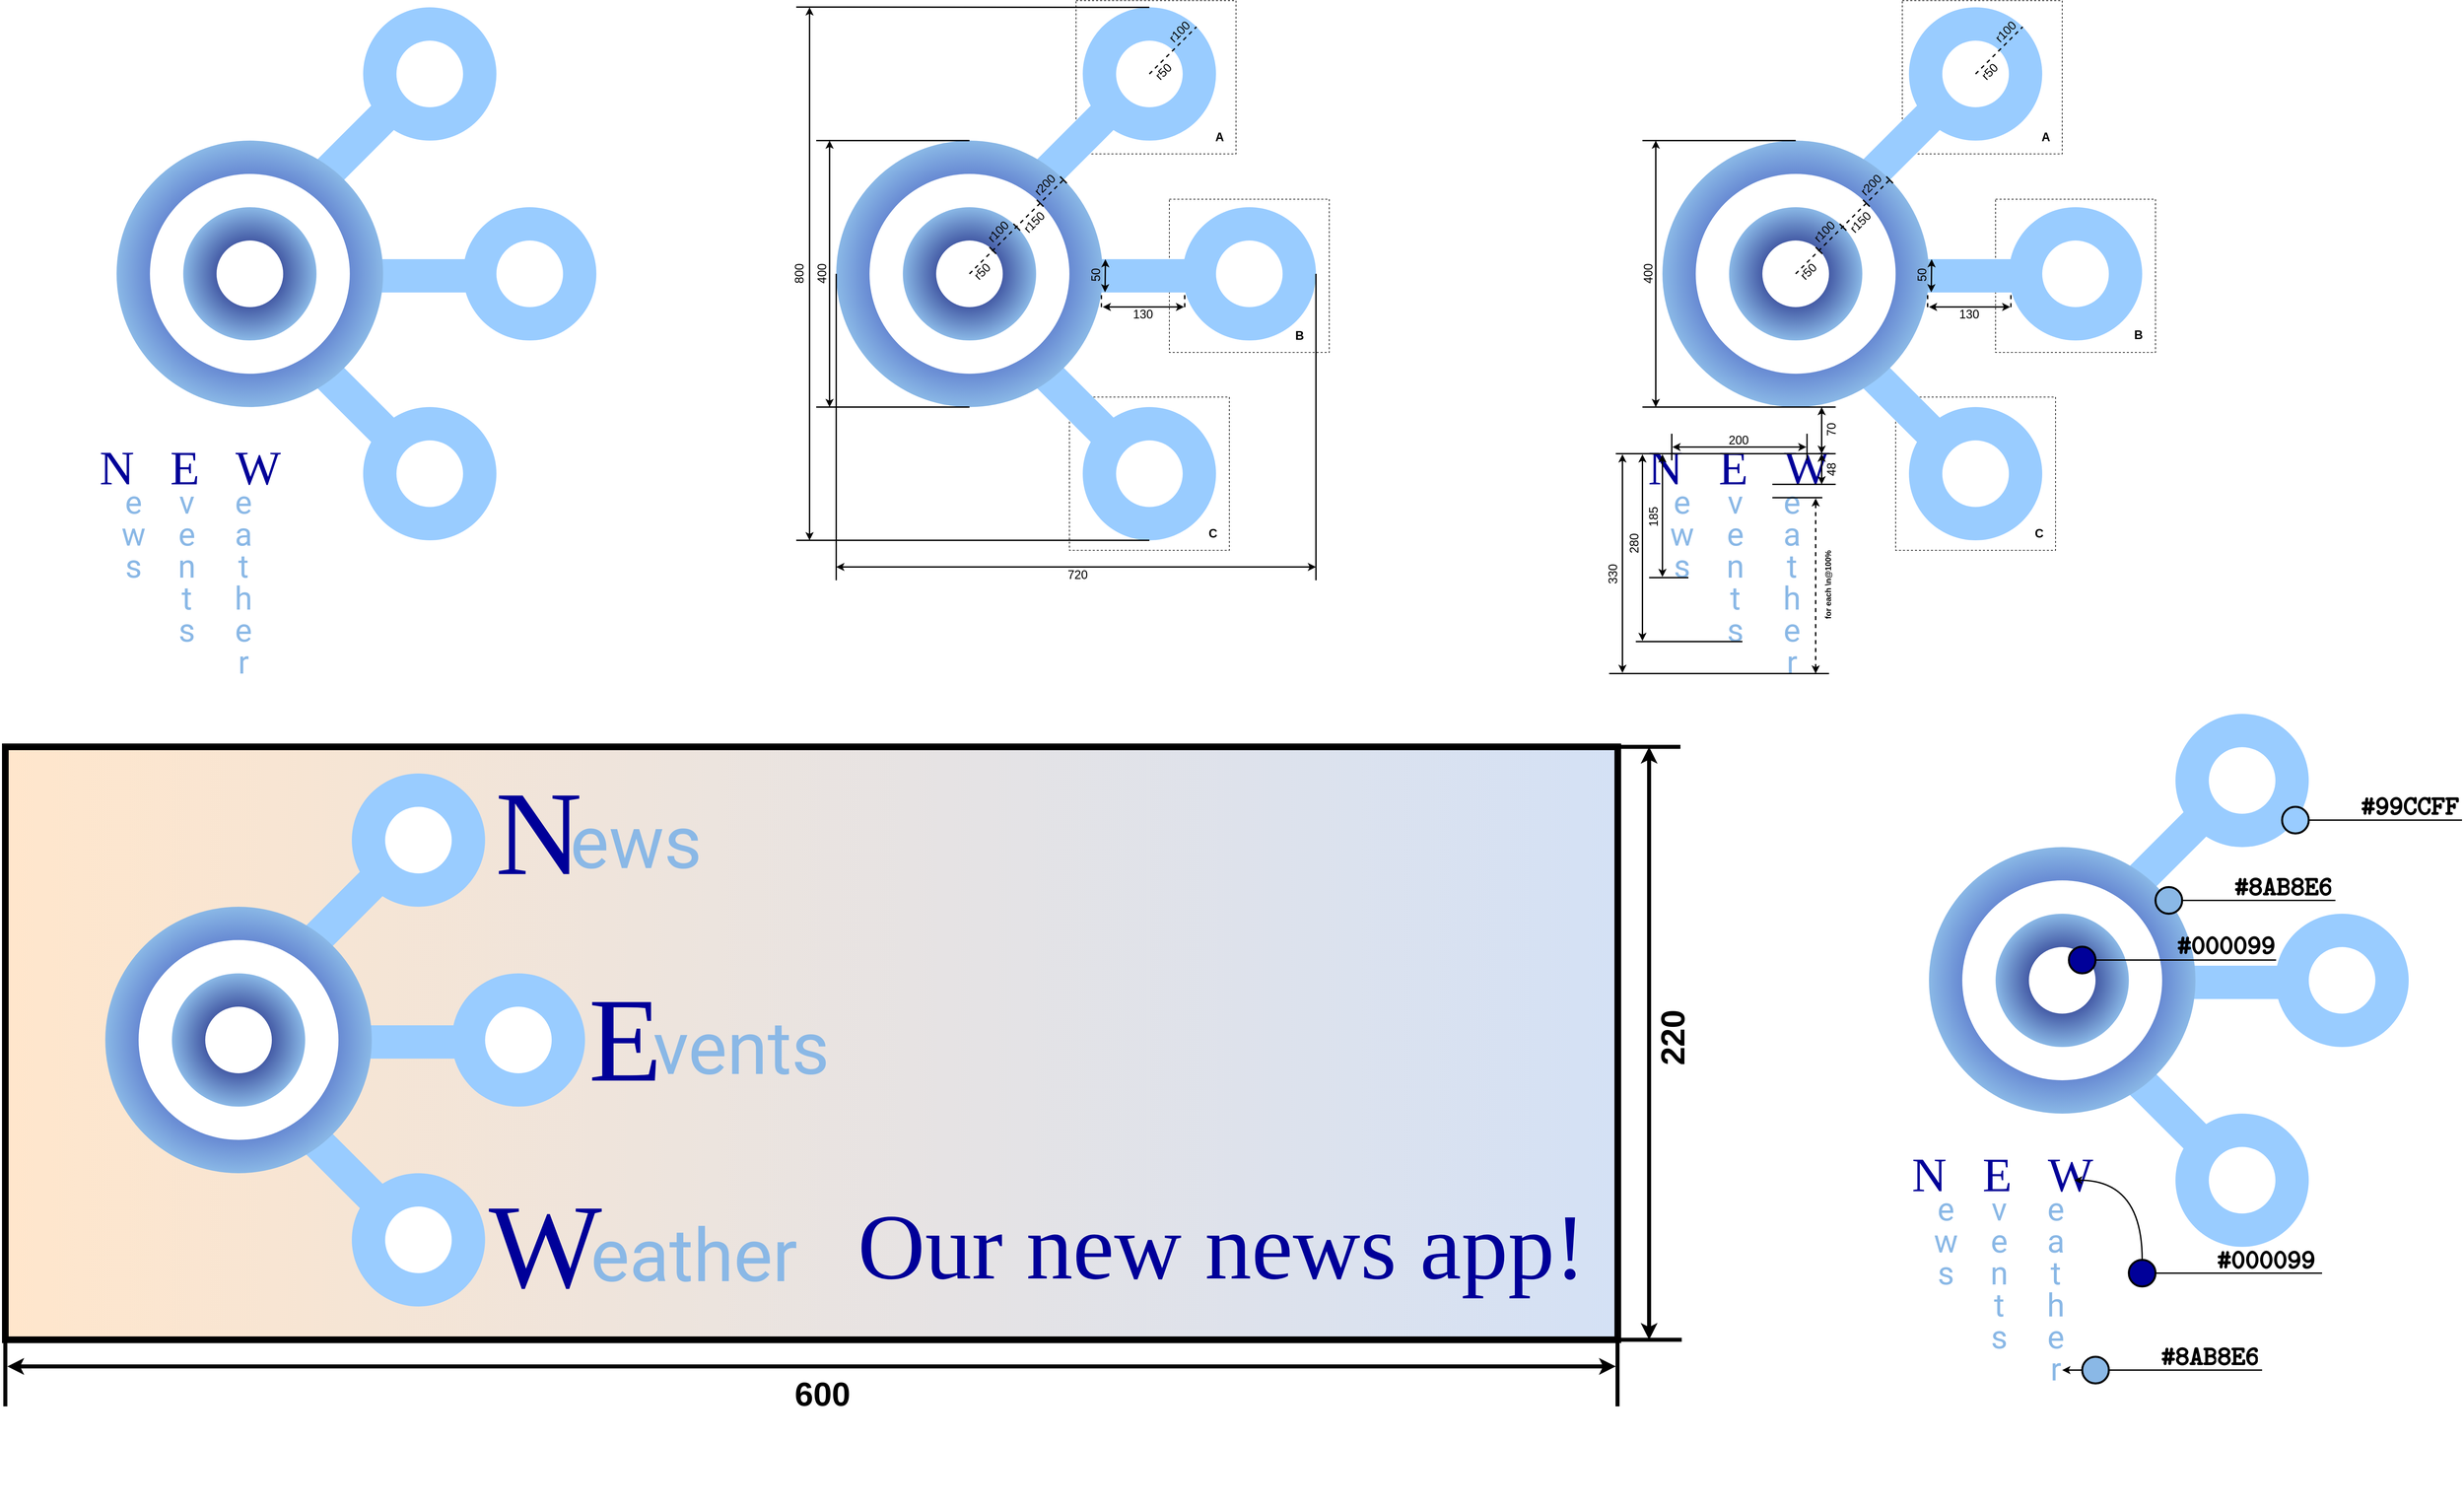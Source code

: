 <mxfile version="16.1.2" type="device"><diagram id="qw4hSG5ko-eLUxjpzs1d" name="Página-1"><mxGraphModel dx="2514" dy="1517" grid="1" gridSize="10" guides="1" tooltips="1" connect="1" arrows="1" fold="1" page="1" pageScale="1" pageWidth="827" pageHeight="1169" background="none" math="0" shadow="0"><root><mxCell id="0"/><mxCell id="1" parent="0"/><mxCell id="AzfFh0VnZ-cYUenHMogP-33" value="" style="rounded=0;whiteSpace=wrap;html=1;fontSize=18;dashed=1;" parent="1" vertex="1"><mxGeometry x="1670" y="745" width="240" height="230" as="geometry"/></mxCell><mxCell id="AzfFh0VnZ-cYUenHMogP-34" value="&lt;b&gt;C&lt;/b&gt;" style="text;html=1;align=center;verticalAlign=middle;resizable=0;points=[];autosize=1;strokeColor=none;fillColor=none;fontSize=18;" parent="1" vertex="1"><mxGeometry x="1870" y="935" width="30" height="30" as="geometry"/></mxCell><mxCell id="AzfFh0VnZ-cYUenHMogP-31" value="" style="rounded=0;whiteSpace=wrap;html=1;fontSize=18;dashed=1;" parent="1" vertex="1"><mxGeometry x="1820" y="448" width="240" height="230" as="geometry"/></mxCell><mxCell id="AzfFh0VnZ-cYUenHMogP-32" value="&lt;b&gt;B&lt;/b&gt;" style="text;html=1;align=center;verticalAlign=middle;resizable=0;points=[];autosize=1;strokeColor=none;fillColor=none;fontSize=18;" parent="1" vertex="1"><mxGeometry x="2000" y="638" width="30" height="30" as="geometry"/></mxCell><mxCell id="AzfFh0VnZ-cYUenHMogP-30" value="" style="rounded=0;whiteSpace=wrap;html=1;fontSize=18;dashed=1;" parent="1" vertex="1"><mxGeometry x="1680" y="150" width="240" height="230" as="geometry"/></mxCell><mxCell id="zTmOR3_ytj2uLWk97aEc-11" value="" style="rounded=0;whiteSpace=wrap;html=1;strokeColor=none;fillColor=#99CCFF;gradientDirection=radial;" parent="1" vertex="1"><mxGeometry x="630" y="538" width="140" height="50" as="geometry"/></mxCell><mxCell id="zTmOR3_ytj2uLWk97aEc-12" value="" style="rounded=0;whiteSpace=wrap;html=1;strokeColor=none;fillColor=#99CCFF;gradientDirection=radial;rotation=45;" parent="1" vertex="1"><mxGeometry x="530" y="730" width="140" height="50" as="geometry"/></mxCell><mxCell id="zTmOR3_ytj2uLWk97aEc-13" value="" style="rounded=0;whiteSpace=wrap;html=1;strokeColor=none;fillColor=#99CCFF;gradientDirection=radial;rotation=315;" parent="1" vertex="1"><mxGeometry x="530" y="340" width="140" height="50" as="geometry"/></mxCell><mxCell id="zTmOR3_ytj2uLWk97aEc-1" value="" style="ellipse;whiteSpace=wrap;html=1;aspect=fixed;gradientDirection=radial;fillColor=#000099;strokeColor=none;gradientColor=#8AB8E6;" parent="1" vertex="1"><mxGeometry x="240" y="360" width="400" height="400" as="geometry"/></mxCell><mxCell id="zTmOR3_ytj2uLWk97aEc-2" value="" style="ellipse;whiteSpace=wrap;html=1;aspect=fixed;strokeColor=none;" parent="1" vertex="1"><mxGeometry x="290" y="410" width="300" height="300" as="geometry"/></mxCell><mxCell id="zTmOR3_ytj2uLWk97aEc-3" value="" style="ellipse;whiteSpace=wrap;html=1;aspect=fixed;fillColor=#000066;strokeColor=none;gradientDirection=radial;gradientColor=#8AB8E6;" parent="1" vertex="1"><mxGeometry x="340" y="460" width="200" height="200" as="geometry"/></mxCell><mxCell id="zTmOR3_ytj2uLWk97aEc-4" value="" style="ellipse;whiteSpace=wrap;html=1;aspect=fixed;strokeColor=none;" parent="1" vertex="1"><mxGeometry x="390" y="510" width="100" height="100" as="geometry"/></mxCell><mxCell id="zTmOR3_ytj2uLWk97aEc-5" value="" style="ellipse;whiteSpace=wrap;html=1;aspect=fixed;fillColor=#99CCFF;strokeColor=none;" parent="1" vertex="1"><mxGeometry x="610" y="160" width="200" height="200" as="geometry"/></mxCell><mxCell id="zTmOR3_ytj2uLWk97aEc-6" value="" style="ellipse;whiteSpace=wrap;html=1;aspect=fixed;strokeColor=none;" parent="1" vertex="1"><mxGeometry x="660" y="210" width="100" height="100" as="geometry"/></mxCell><mxCell id="zTmOR3_ytj2uLWk97aEc-7" value="" style="ellipse;whiteSpace=wrap;html=1;aspect=fixed;fillColor=#99CCFF;strokeColor=none;" parent="1" vertex="1"><mxGeometry x="760" y="460" width="200" height="200" as="geometry"/></mxCell><mxCell id="zTmOR3_ytj2uLWk97aEc-8" value="" style="ellipse;whiteSpace=wrap;html=1;aspect=fixed;strokeColor=none;" parent="1" vertex="1"><mxGeometry x="810" y="510" width="100" height="100" as="geometry"/></mxCell><mxCell id="zTmOR3_ytj2uLWk97aEc-9" value="" style="ellipse;whiteSpace=wrap;html=1;aspect=fixed;fillColor=#99CCFF;strokeColor=none;" parent="1" vertex="1"><mxGeometry x="610" y="760" width="200" height="200" as="geometry"/></mxCell><mxCell id="zTmOR3_ytj2uLWk97aEc-10" value="" style="ellipse;whiteSpace=wrap;html=1;aspect=fixed;strokeColor=none;" parent="1" vertex="1"><mxGeometry x="660" y="810" width="100" height="100" as="geometry"/></mxCell><mxCell id="zTmOR3_ytj2uLWk97aEc-15" value="&lt;font style=&quot;font-size: 72px;&quot; face=&quot;Passion One&quot; data-font-src=&quot;https://fonts.googleapis.com/css?family=Passion+One&quot;&gt;N&amp;nbsp; &amp;nbsp;E&amp;nbsp; &amp;nbsp;W&lt;/font&gt;" style="text;html=1;align=center;verticalAlign=middle;resizable=0;points=[];autosize=1;strokeColor=none;fillColor=none;fontFamily=Lato;fontSource=https%3A%2F%2Ffonts.googleapis.com%2Fcss%3Ffamily%3DLato;fontSize=72;fontColor=#000099;" parent="1" vertex="1"><mxGeometry x="240" y="800" width="220" height="100" as="geometry"/></mxCell><mxCell id="zTmOR3_ytj2uLWk97aEc-16" value="&lt;p style=&quot;line-height: 1&quot;&gt;e&lt;br style=&quot;font-size: 48px&quot;&gt;w&lt;br style=&quot;font-size: 48px&quot;&gt;s&lt;/p&gt;" style="text;html=1;align=center;verticalAlign=top;resizable=0;points=[];autosize=1;strokeColor=none;fillColor=none;fontSize=48;fontFamily=Roboto;fontColor=#8AB8E6;" parent="1" vertex="1"><mxGeometry x="240" y="825" width="50" height="250" as="geometry"/></mxCell><mxCell id="zTmOR3_ytj2uLWk97aEc-17" value="&lt;p style=&quot;line-height: 1&quot;&gt;v&lt;br style=&quot;font-size: 48px&quot;&gt;e&lt;br style=&quot;font-size: 48px&quot;&gt;n&lt;br style=&quot;font-size: 48px&quot;&gt;t&lt;br style=&quot;font-size: 48px&quot;&gt;s&lt;/p&gt;" style="text;html=1;align=center;verticalAlign=top;resizable=0;points=[];autosize=1;strokeColor=none;fillColor=none;fontSize=48;fontFamily=Roboto;fontColor=#8AB8E6;" parent="1" vertex="1"><mxGeometry x="325" y="825" width="40" height="340" as="geometry"/></mxCell><mxCell id="zTmOR3_ytj2uLWk97aEc-18" value="&lt;p style=&quot;line-height: 1&quot;&gt;e&lt;br style=&quot;font-size: 48px&quot;&gt;a&lt;br style=&quot;font-size: 48px&quot;&gt;t&lt;br style=&quot;font-size: 48px&quot;&gt;h&lt;br style=&quot;font-size: 48px&quot;&gt;e&lt;br style=&quot;font-size: 48px&quot;&gt;r&lt;/p&gt;" style="text;html=1;align=center;verticalAlign=top;resizable=0;points=[];autosize=1;strokeColor=none;fillColor=none;fontSize=48;fontFamily=Roboto;spacing=2;spacingTop=0;fontColor=#8AB8E6;" parent="1" vertex="1"><mxGeometry x="405" y="825" width="50" height="390" as="geometry"/></mxCell><mxCell id="AzfFh0VnZ-cYUenHMogP-1" value="" style="rounded=0;whiteSpace=wrap;html=1;strokeColor=none;fillColor=#99CCFF;gradientDirection=radial;" parent="1" vertex="1"><mxGeometry x="1710" y="538" width="140" height="50" as="geometry"/></mxCell><mxCell id="AzfFh0VnZ-cYUenHMogP-2" value="" style="rounded=0;whiteSpace=wrap;html=1;strokeColor=none;fillColor=#99CCFF;gradientDirection=radial;rotation=45;" parent="1" vertex="1"><mxGeometry x="1610" y="730" width="140" height="50" as="geometry"/></mxCell><mxCell id="AzfFh0VnZ-cYUenHMogP-3" value="" style="rounded=0;whiteSpace=wrap;html=1;strokeColor=none;fillColor=#99CCFF;gradientDirection=radial;rotation=315;" parent="1" vertex="1"><mxGeometry x="1610" y="340" width="140" height="50" as="geometry"/></mxCell><mxCell id="AzfFh0VnZ-cYUenHMogP-4" value="" style="ellipse;whiteSpace=wrap;html=1;aspect=fixed;gradientDirection=radial;fillColor=#000099;strokeColor=none;gradientColor=#8AB8E6;" parent="1" vertex="1"><mxGeometry x="1320" y="360" width="400" height="400" as="geometry"/></mxCell><mxCell id="AzfFh0VnZ-cYUenHMogP-5" value="" style="ellipse;whiteSpace=wrap;html=1;aspect=fixed;strokeColor=none;" parent="1" vertex="1"><mxGeometry x="1370" y="410" width="300" height="300" as="geometry"/></mxCell><mxCell id="AzfFh0VnZ-cYUenHMogP-6" value="" style="ellipse;whiteSpace=wrap;html=1;aspect=fixed;fillColor=#000066;strokeColor=none;gradientDirection=radial;gradientColor=#8AB8E6;" parent="1" vertex="1"><mxGeometry x="1420" y="460" width="200" height="200" as="geometry"/></mxCell><mxCell id="AzfFh0VnZ-cYUenHMogP-7" value="" style="ellipse;whiteSpace=wrap;html=1;aspect=fixed;strokeColor=none;" parent="1" vertex="1"><mxGeometry x="1470" y="510" width="100" height="100" as="geometry"/></mxCell><mxCell id="AzfFh0VnZ-cYUenHMogP-8" value="" style="ellipse;whiteSpace=wrap;html=1;aspect=fixed;fillColor=#99CCFF;strokeColor=none;" parent="1" vertex="1"><mxGeometry x="1690" y="160" width="200" height="200" as="geometry"/></mxCell><mxCell id="AzfFh0VnZ-cYUenHMogP-9" value="" style="ellipse;whiteSpace=wrap;html=1;aspect=fixed;strokeColor=none;" parent="1" vertex="1"><mxGeometry x="1740" y="210" width="100" height="100" as="geometry"/></mxCell><mxCell id="AzfFh0VnZ-cYUenHMogP-10" value="" style="ellipse;whiteSpace=wrap;html=1;aspect=fixed;fillColor=#99CCFF;strokeColor=none;" parent="1" vertex="1"><mxGeometry x="1840" y="460" width="200" height="200" as="geometry"/></mxCell><mxCell id="AzfFh0VnZ-cYUenHMogP-11" value="" style="ellipse;whiteSpace=wrap;html=1;aspect=fixed;strokeColor=none;" parent="1" vertex="1"><mxGeometry x="1890" y="510" width="100" height="100" as="geometry"/></mxCell><mxCell id="AzfFh0VnZ-cYUenHMogP-12" value="" style="ellipse;whiteSpace=wrap;html=1;aspect=fixed;fillColor=#99CCFF;strokeColor=none;" parent="1" vertex="1"><mxGeometry x="1690" y="760" width="200" height="200" as="geometry"/></mxCell><mxCell id="AzfFh0VnZ-cYUenHMogP-13" value="" style="ellipse;whiteSpace=wrap;html=1;aspect=fixed;strokeColor=none;" parent="1" vertex="1"><mxGeometry x="1740" y="810" width="100" height="100" as="geometry"/></mxCell><mxCell id="AzfFh0VnZ-cYUenHMogP-14" value="" style="endArrow=classic;html=1;rounded=0;startArrow=classic;startFill=1;endFill=1;strokeWidth=2;" parent="1" edge="1"><mxGeometry width="50" height="50" relative="1" as="geometry"><mxPoint x="1310" y="760" as="sourcePoint"/><mxPoint x="1310" y="360" as="targetPoint"/></mxGeometry></mxCell><mxCell id="AzfFh0VnZ-cYUenHMogP-15" value="&lt;font style=&quot;font-size: 18px&quot;&gt;400&lt;/font&gt;" style="text;html=1;align=center;verticalAlign=middle;resizable=0;points=[];autosize=1;strokeColor=none;fillColor=none;rotation=270;" parent="1" vertex="1"><mxGeometry x="1274" y="550" width="50" height="20" as="geometry"/></mxCell><mxCell id="AzfFh0VnZ-cYUenHMogP-16" value="" style="endArrow=none;html=1;rounded=0;fontSize=18;entryX=0.5;entryY=0;entryDx=0;entryDy=0;strokeWidth=2;" parent="1" target="AzfFh0VnZ-cYUenHMogP-4" edge="1"><mxGeometry width="50" height="50" relative="1" as="geometry"><mxPoint x="1290" y="360" as="sourcePoint"/><mxPoint x="1590" y="620" as="targetPoint"/></mxGeometry></mxCell><mxCell id="AzfFh0VnZ-cYUenHMogP-17" value="" style="endArrow=none;html=1;rounded=0;fontSize=18;entryX=0.5;entryY=0;entryDx=0;entryDy=0;strokeWidth=2;" parent="1" edge="1"><mxGeometry width="50" height="50" relative="1" as="geometry"><mxPoint x="1290" y="760" as="sourcePoint"/><mxPoint x="1520" y="760" as="targetPoint"/></mxGeometry></mxCell><mxCell id="AzfFh0VnZ-cYUenHMogP-19" value="" style="endArrow=none;dashed=1;html=1;rounded=0;fontSize=18;entryX=1;entryY=0;entryDx=0;entryDy=0;strokeWidth=2;" parent="1" target="AzfFh0VnZ-cYUenHMogP-4" edge="1"><mxGeometry width="50" height="50" relative="1" as="geometry"><mxPoint x="1520" y="560" as="sourcePoint"/><mxPoint x="1640" y="440" as="targetPoint"/></mxGeometry></mxCell><mxCell id="AzfFh0VnZ-cYUenHMogP-20" value="r50" style="text;html=1;align=center;verticalAlign=middle;resizable=0;points=[];autosize=1;strokeColor=none;fillColor=none;fontSize=18;rotation=315;" parent="1" vertex="1"><mxGeometry x="1519" y="542" width="40" height="30" as="geometry"/></mxCell><mxCell id="AzfFh0VnZ-cYUenHMogP-21" value="r100" style="text;html=1;align=center;verticalAlign=middle;resizable=0;points=[];autosize=1;strokeColor=none;fillColor=none;fontSize=18;rotation=315;" parent="1" vertex="1"><mxGeometry x="1538" y="482" width="50" height="30" as="geometry"/></mxCell><mxCell id="AzfFh0VnZ-cYUenHMogP-22" value="r150" style="text;html=1;align=center;verticalAlign=middle;resizable=0;points=[];autosize=1;strokeColor=none;fillColor=none;fontSize=18;rotation=315;" parent="1" vertex="1"><mxGeometry x="1592" y="468" width="50" height="30" as="geometry"/></mxCell><mxCell id="AzfFh0VnZ-cYUenHMogP-23" value="r200" style="text;html=1;align=center;verticalAlign=middle;resizable=0;points=[];autosize=1;strokeColor=none;fillColor=none;fontSize=18;rotation=315;" parent="1" vertex="1"><mxGeometry x="1608" y="412" width="50" height="30" as="geometry"/></mxCell><mxCell id="AzfFh0VnZ-cYUenHMogP-26" value="" style="endArrow=none;dashed=1;html=1;rounded=0;fontSize=18;strokeWidth=2;entryX=1;entryY=0;entryDx=0;entryDy=0;" parent="1" target="AzfFh0VnZ-cYUenHMogP-8" edge="1"><mxGeometry width="50" height="50" relative="1" as="geometry"><mxPoint x="1790" y="260" as="sourcePoint"/><mxPoint x="1870" y="180" as="targetPoint"/></mxGeometry></mxCell><mxCell id="AzfFh0VnZ-cYUenHMogP-27" value="&lt;b&gt;A&lt;/b&gt;" style="text;html=1;align=center;verticalAlign=middle;resizable=0;points=[];autosize=1;strokeColor=none;fillColor=none;fontSize=18;" parent="1" vertex="1"><mxGeometry x="1880" y="340" width="30" height="30" as="geometry"/></mxCell><mxCell id="AzfFh0VnZ-cYUenHMogP-35" value="" style="endArrow=none;html=1;rounded=0;fontSize=18;strokeWidth=2;" parent="1" edge="1"><mxGeometry width="50" height="50" relative="1" as="geometry"><mxPoint x="1656" y="414" as="sourcePoint"/><mxPoint x="1666" y="424" as="targetPoint"/></mxGeometry></mxCell><mxCell id="AzfFh0VnZ-cYUenHMogP-36" value="" style="endArrow=none;html=1;rounded=0;fontSize=18;strokeWidth=2;" parent="1" edge="1"><mxGeometry width="50" height="50" relative="1" as="geometry"><mxPoint x="1621" y="449" as="sourcePoint"/><mxPoint x="1631" y="459" as="targetPoint"/></mxGeometry></mxCell><mxCell id="AzfFh0VnZ-cYUenHMogP-37" value="" style="endArrow=none;html=1;rounded=0;fontSize=18;strokeWidth=2;" parent="1" edge="1"><mxGeometry width="50" height="50" relative="1" as="geometry"><mxPoint x="1586" y="485" as="sourcePoint"/><mxPoint x="1596" y="495" as="targetPoint"/></mxGeometry></mxCell><mxCell id="AzfFh0VnZ-cYUenHMogP-38" value="" style="endArrow=none;html=1;rounded=0;fontSize=18;strokeWidth=2;" parent="1" edge="1"><mxGeometry width="50" height="50" relative="1" as="geometry"><mxPoint x="1550" y="520" as="sourcePoint"/><mxPoint x="1560" y="530" as="targetPoint"/></mxGeometry></mxCell><mxCell id="AzfFh0VnZ-cYUenHMogP-39" value="r50" style="text;html=1;align=center;verticalAlign=middle;resizable=0;points=[];autosize=1;strokeColor=none;fillColor=none;fontSize=18;rotation=315;" parent="1" vertex="1"><mxGeometry x="1791" y="242" width="40" height="30" as="geometry"/></mxCell><mxCell id="AzfFh0VnZ-cYUenHMogP-40" value="r100" style="text;html=1;align=center;verticalAlign=middle;resizable=0;points=[];autosize=1;strokeColor=none;fillColor=none;fontSize=18;rotation=315;" parent="1" vertex="1"><mxGeometry x="1810" y="182" width="50" height="30" as="geometry"/></mxCell><mxCell id="AzfFh0VnZ-cYUenHMogP-41" value="" style="endArrow=classic;startArrow=classic;html=1;rounded=0;fontSize=18;strokeWidth=2;entryX=0.1;entryY=0.002;entryDx=0;entryDy=0;entryPerimeter=0;exitX=0.096;exitY=0.993;exitDx=0;exitDy=0;exitPerimeter=0;" parent="1" source="AzfFh0VnZ-cYUenHMogP-1" target="AzfFh0VnZ-cYUenHMogP-1" edge="1"><mxGeometry width="50" height="50" relative="1" as="geometry"><mxPoint x="1730" y="630" as="sourcePoint"/><mxPoint x="1780" y="580" as="targetPoint"/></mxGeometry></mxCell><mxCell id="AzfFh0VnZ-cYUenHMogP-42" value="50" style="text;html=1;align=center;verticalAlign=middle;resizable=0;points=[];autosize=1;strokeColor=none;fillColor=none;fontSize=18;rotation=270;" parent="1" vertex="1"><mxGeometry x="1690" y="547" width="40" height="30" as="geometry"/></mxCell><mxCell id="AzfFh0VnZ-cYUenHMogP-43" value="" style="endArrow=classic;startArrow=classic;html=1;rounded=0;fontSize=18;strokeWidth=2;" parent="1" edge="1"><mxGeometry width="50" height="50" relative="1" as="geometry"><mxPoint x="1720" y="609.77" as="sourcePoint"/><mxPoint x="1842" y="609.77" as="targetPoint"/></mxGeometry></mxCell><mxCell id="AzfFh0VnZ-cYUenHMogP-44" value="130" style="text;html=1;align=center;verticalAlign=middle;resizable=0;points=[];autosize=1;strokeColor=none;fillColor=none;fontSize=18;" parent="1" vertex="1"><mxGeometry x="1755" y="606" width="50" height="30" as="geometry"/></mxCell><mxCell id="AzfFh0VnZ-cYUenHMogP-46" value="" style="endArrow=none;dashed=1;html=1;rounded=0;fontSize=18;strokeWidth=2;" parent="1" edge="1"><mxGeometry width="50" height="50" relative="1" as="geometry"><mxPoint x="1718" y="610" as="sourcePoint"/><mxPoint x="1718" y="588" as="targetPoint"/></mxGeometry></mxCell><mxCell id="AzfFh0VnZ-cYUenHMogP-47" value="" style="endArrow=none;dashed=1;html=1;rounded=0;fontSize=18;strokeWidth=2;" parent="1" edge="1"><mxGeometry width="50" height="50" relative="1" as="geometry"><mxPoint x="1843" y="610" as="sourcePoint"/><mxPoint x="1843" y="588" as="targetPoint"/></mxGeometry></mxCell><mxCell id="AzfFh0VnZ-cYUenHMogP-51" value="" style="endArrow=none;html=1;rounded=0;fontSize=18;strokeWidth=2;" parent="1" edge="1"><mxGeometry width="50" height="50" relative="1" as="geometry"><mxPoint x="1260" y="960" as="sourcePoint"/><mxPoint x="1790" y="960" as="targetPoint"/></mxGeometry></mxCell><mxCell id="AzfFh0VnZ-cYUenHMogP-52" value="" style="endArrow=classic;html=1;rounded=0;startArrow=classic;startFill=1;endFill=1;strokeWidth=2;" parent="1" edge="1"><mxGeometry width="50" height="50" relative="1" as="geometry"><mxPoint x="1280" y="960" as="sourcePoint"/><mxPoint x="1280" y="160" as="targetPoint"/></mxGeometry></mxCell><mxCell id="AzfFh0VnZ-cYUenHMogP-53" value="" style="endArrow=none;html=1;rounded=0;fontSize=18;entryX=0.5;entryY=0;entryDx=0;entryDy=0;strokeWidth=2;" parent="1" target="AzfFh0VnZ-cYUenHMogP-8" edge="1"><mxGeometry width="50" height="50" relative="1" as="geometry"><mxPoint x="1260" y="159.6" as="sourcePoint"/><mxPoint x="1490" y="159.6" as="targetPoint"/></mxGeometry></mxCell><mxCell id="AzfFh0VnZ-cYUenHMogP-54" value="&lt;font style=&quot;font-size: 18px&quot;&gt;800&lt;/font&gt;" style="text;html=1;align=center;verticalAlign=middle;resizable=0;points=[];autosize=1;strokeColor=none;fillColor=none;rotation=270;" parent="1" vertex="1"><mxGeometry x="1240" y="550" width="50" height="20" as="geometry"/></mxCell><mxCell id="AzfFh0VnZ-cYUenHMogP-55" value="" style="endArrow=classic;html=1;rounded=0;startArrow=classic;startFill=1;endFill=1;strokeWidth=2;" parent="1" edge="1"><mxGeometry width="50" height="50" relative="1" as="geometry"><mxPoint x="2040" y="1000" as="sourcePoint"/><mxPoint x="1320" y="1000" as="targetPoint"/></mxGeometry></mxCell><mxCell id="AzfFh0VnZ-cYUenHMogP-56" value="" style="endArrow=none;html=1;rounded=0;fontSize=18;entryX=0.5;entryY=0;entryDx=0;entryDy=0;strokeWidth=2;" parent="1" edge="1"><mxGeometry width="50" height="50" relative="1" as="geometry"><mxPoint x="2040" y="1020" as="sourcePoint"/><mxPoint x="2040" y="560" as="targetPoint"/></mxGeometry></mxCell><mxCell id="AzfFh0VnZ-cYUenHMogP-57" value="" style="endArrow=none;html=1;rounded=0;fontSize=18;entryX=0.5;entryY=0;entryDx=0;entryDy=0;strokeWidth=2;" parent="1" edge="1"><mxGeometry width="50" height="50" relative="1" as="geometry"><mxPoint x="1320" y="1020.0" as="sourcePoint"/><mxPoint x="1320" y="560" as="targetPoint"/></mxGeometry></mxCell><mxCell id="AzfFh0VnZ-cYUenHMogP-58" value="&lt;font style=&quot;font-size: 18px&quot;&gt;720&lt;/font&gt;" style="text;html=1;align=center;verticalAlign=middle;resizable=0;points=[];autosize=1;strokeColor=none;fillColor=none;rotation=0;" parent="1" vertex="1"><mxGeometry x="1657" y="1002" width="50" height="20" as="geometry"/></mxCell><mxCell id="AzfFh0VnZ-cYUenHMogP-59" value="" style="rounded=0;whiteSpace=wrap;html=1;fontSize=18;dashed=1;" parent="1" vertex="1"><mxGeometry x="2910" y="745" width="240" height="230" as="geometry"/></mxCell><mxCell id="AzfFh0VnZ-cYUenHMogP-60" value="&lt;b&gt;C&lt;/b&gt;" style="text;html=1;align=center;verticalAlign=middle;resizable=0;points=[];autosize=1;strokeColor=none;fillColor=none;fontSize=18;" parent="1" vertex="1"><mxGeometry x="3110" y="935" width="30" height="30" as="geometry"/></mxCell><mxCell id="AzfFh0VnZ-cYUenHMogP-61" value="" style="rounded=0;whiteSpace=wrap;html=1;fontSize=18;dashed=1;" parent="1" vertex="1"><mxGeometry x="3060" y="448" width="240" height="230" as="geometry"/></mxCell><mxCell id="AzfFh0VnZ-cYUenHMogP-62" value="&lt;b&gt;B&lt;/b&gt;" style="text;html=1;align=center;verticalAlign=middle;resizable=0;points=[];autosize=1;strokeColor=none;fillColor=none;fontSize=18;" parent="1" vertex="1"><mxGeometry x="3259" y="637" width="30" height="30" as="geometry"/></mxCell><mxCell id="AzfFh0VnZ-cYUenHMogP-63" value="" style="rounded=0;whiteSpace=wrap;html=1;fontSize=18;dashed=1;" parent="1" vertex="1"><mxGeometry x="2920" y="150" width="240" height="230" as="geometry"/></mxCell><mxCell id="AzfFh0VnZ-cYUenHMogP-64" value="" style="rounded=0;whiteSpace=wrap;html=1;strokeColor=none;fillColor=#99CCFF;gradientDirection=radial;" parent="1" vertex="1"><mxGeometry x="2950" y="538" width="140" height="50" as="geometry"/></mxCell><mxCell id="AzfFh0VnZ-cYUenHMogP-65" value="" style="rounded=0;whiteSpace=wrap;html=1;strokeColor=none;fillColor=#99CCFF;gradientDirection=radial;rotation=45;" parent="1" vertex="1"><mxGeometry x="2850" y="730" width="140" height="50" as="geometry"/></mxCell><mxCell id="AzfFh0VnZ-cYUenHMogP-66" value="" style="rounded=0;whiteSpace=wrap;html=1;strokeColor=none;fillColor=#99CCFF;gradientDirection=radial;rotation=315;" parent="1" vertex="1"><mxGeometry x="2850" y="340" width="140" height="50" as="geometry"/></mxCell><mxCell id="AzfFh0VnZ-cYUenHMogP-67" value="" style="ellipse;whiteSpace=wrap;html=1;aspect=fixed;gradientDirection=radial;fillColor=#000099;strokeColor=none;gradientColor=#8AB8E6;" parent="1" vertex="1"><mxGeometry x="2560" y="360" width="400" height="400" as="geometry"/></mxCell><mxCell id="AzfFh0VnZ-cYUenHMogP-68" value="" style="ellipse;whiteSpace=wrap;html=1;aspect=fixed;strokeColor=none;" parent="1" vertex="1"><mxGeometry x="2610" y="410" width="300" height="300" as="geometry"/></mxCell><mxCell id="AzfFh0VnZ-cYUenHMogP-69" value="" style="ellipse;whiteSpace=wrap;html=1;aspect=fixed;fillColor=#000066;strokeColor=none;gradientDirection=radial;gradientColor=#8AB8E6;" parent="1" vertex="1"><mxGeometry x="2660" y="460" width="200" height="200" as="geometry"/></mxCell><mxCell id="AzfFh0VnZ-cYUenHMogP-70" value="" style="ellipse;whiteSpace=wrap;html=1;aspect=fixed;strokeColor=none;" parent="1" vertex="1"><mxGeometry x="2710" y="510" width="100" height="100" as="geometry"/></mxCell><mxCell id="AzfFh0VnZ-cYUenHMogP-71" value="" style="ellipse;whiteSpace=wrap;html=1;aspect=fixed;fillColor=#99CCFF;strokeColor=none;" parent="1" vertex="1"><mxGeometry x="2930" y="160" width="200" height="200" as="geometry"/></mxCell><mxCell id="AzfFh0VnZ-cYUenHMogP-72" value="" style="ellipse;whiteSpace=wrap;html=1;aspect=fixed;strokeColor=none;" parent="1" vertex="1"><mxGeometry x="2980" y="210" width="100" height="100" as="geometry"/></mxCell><mxCell id="AzfFh0VnZ-cYUenHMogP-73" value="" style="ellipse;whiteSpace=wrap;html=1;aspect=fixed;fillColor=#99CCFF;strokeColor=none;" parent="1" vertex="1"><mxGeometry x="3080" y="460" width="200" height="200" as="geometry"/></mxCell><mxCell id="AzfFh0VnZ-cYUenHMogP-74" value="" style="ellipse;whiteSpace=wrap;html=1;aspect=fixed;strokeColor=none;" parent="1" vertex="1"><mxGeometry x="3130" y="510" width="100" height="100" as="geometry"/></mxCell><mxCell id="AzfFh0VnZ-cYUenHMogP-75" value="" style="ellipse;whiteSpace=wrap;html=1;aspect=fixed;fillColor=#99CCFF;strokeColor=none;" parent="1" vertex="1"><mxGeometry x="2930" y="760" width="200" height="200" as="geometry"/></mxCell><mxCell id="AzfFh0VnZ-cYUenHMogP-76" value="" style="ellipse;whiteSpace=wrap;html=1;aspect=fixed;strokeColor=none;" parent="1" vertex="1"><mxGeometry x="2980" y="810" width="100" height="100" as="geometry"/></mxCell><mxCell id="AzfFh0VnZ-cYUenHMogP-77" value="" style="endArrow=classic;html=1;rounded=0;startArrow=classic;startFill=1;endFill=1;strokeWidth=2;" parent="1" edge="1"><mxGeometry width="50" height="50" relative="1" as="geometry"><mxPoint x="2550" y="760" as="sourcePoint"/><mxPoint x="2550" y="360" as="targetPoint"/></mxGeometry></mxCell><mxCell id="AzfFh0VnZ-cYUenHMogP-78" value="&lt;font style=&quot;font-size: 18px&quot;&gt;400&lt;/font&gt;" style="text;html=1;align=center;verticalAlign=middle;resizable=0;points=[];autosize=1;strokeColor=none;fillColor=none;rotation=270;" parent="1" vertex="1"><mxGeometry x="2514" y="550" width="50" height="20" as="geometry"/></mxCell><mxCell id="AzfFh0VnZ-cYUenHMogP-79" value="" style="endArrow=none;html=1;rounded=0;fontSize=18;entryX=0.5;entryY=0;entryDx=0;entryDy=0;strokeWidth=2;" parent="1" target="AzfFh0VnZ-cYUenHMogP-67" edge="1"><mxGeometry width="50" height="50" relative="1" as="geometry"><mxPoint x="2530" y="360" as="sourcePoint"/><mxPoint x="2830" y="620" as="targetPoint"/></mxGeometry></mxCell><mxCell id="AzfFh0VnZ-cYUenHMogP-80" value="" style="endArrow=none;html=1;rounded=0;fontSize=18;entryX=0.5;entryY=0;entryDx=0;entryDy=0;strokeWidth=2;" parent="1" edge="1"><mxGeometry width="50" height="50" relative="1" as="geometry"><mxPoint x="2530" y="760" as="sourcePoint"/><mxPoint x="2820" y="760" as="targetPoint"/></mxGeometry></mxCell><mxCell id="AzfFh0VnZ-cYUenHMogP-81" value="" style="endArrow=none;dashed=1;html=1;rounded=0;fontSize=18;entryX=1;entryY=0;entryDx=0;entryDy=0;strokeWidth=2;" parent="1" target="AzfFh0VnZ-cYUenHMogP-67" edge="1"><mxGeometry width="50" height="50" relative="1" as="geometry"><mxPoint x="2760" y="560" as="sourcePoint"/><mxPoint x="2880" y="440" as="targetPoint"/></mxGeometry></mxCell><mxCell id="AzfFh0VnZ-cYUenHMogP-82" value="r50" style="text;html=1;align=center;verticalAlign=middle;resizable=0;points=[];autosize=1;strokeColor=none;fillColor=none;fontSize=18;rotation=315;" parent="1" vertex="1"><mxGeometry x="2759" y="542" width="40" height="30" as="geometry"/></mxCell><mxCell id="AzfFh0VnZ-cYUenHMogP-83" value="r100" style="text;html=1;align=center;verticalAlign=middle;resizable=0;points=[];autosize=1;strokeColor=none;fillColor=none;fontSize=18;rotation=315;" parent="1" vertex="1"><mxGeometry x="2778" y="482" width="50" height="30" as="geometry"/></mxCell><mxCell id="AzfFh0VnZ-cYUenHMogP-84" value="r150" style="text;html=1;align=center;verticalAlign=middle;resizable=0;points=[];autosize=1;strokeColor=none;fillColor=none;fontSize=18;rotation=315;" parent="1" vertex="1"><mxGeometry x="2832" y="468" width="50" height="30" as="geometry"/></mxCell><mxCell id="AzfFh0VnZ-cYUenHMogP-85" value="r200" style="text;html=1;align=center;verticalAlign=middle;resizable=0;points=[];autosize=1;strokeColor=none;fillColor=none;fontSize=18;rotation=315;" parent="1" vertex="1"><mxGeometry x="2848" y="412" width="50" height="30" as="geometry"/></mxCell><mxCell id="AzfFh0VnZ-cYUenHMogP-86" value="" style="endArrow=none;dashed=1;html=1;rounded=0;fontSize=18;strokeWidth=2;entryX=1;entryY=0;entryDx=0;entryDy=0;" parent="1" target="AzfFh0VnZ-cYUenHMogP-71" edge="1"><mxGeometry width="50" height="50" relative="1" as="geometry"><mxPoint x="3030" y="260" as="sourcePoint"/><mxPoint x="3110" y="180" as="targetPoint"/></mxGeometry></mxCell><mxCell id="AzfFh0VnZ-cYUenHMogP-87" value="&lt;b&gt;A&lt;/b&gt;" style="text;html=1;align=center;verticalAlign=middle;resizable=0;points=[];autosize=1;strokeColor=none;fillColor=none;fontSize=18;" parent="1" vertex="1"><mxGeometry x="3120" y="340" width="30" height="30" as="geometry"/></mxCell><mxCell id="AzfFh0VnZ-cYUenHMogP-88" value="" style="endArrow=none;html=1;rounded=0;fontSize=18;strokeWidth=2;" parent="1" edge="1"><mxGeometry width="50" height="50" relative="1" as="geometry"><mxPoint x="2896" y="414" as="sourcePoint"/><mxPoint x="2906" y="424" as="targetPoint"/></mxGeometry></mxCell><mxCell id="AzfFh0VnZ-cYUenHMogP-89" value="" style="endArrow=none;html=1;rounded=0;fontSize=18;strokeWidth=2;" parent="1" edge="1"><mxGeometry width="50" height="50" relative="1" as="geometry"><mxPoint x="2861" y="449" as="sourcePoint"/><mxPoint x="2871" y="459" as="targetPoint"/></mxGeometry></mxCell><mxCell id="AzfFh0VnZ-cYUenHMogP-90" value="" style="endArrow=none;html=1;rounded=0;fontSize=18;strokeWidth=2;" parent="1" edge="1"><mxGeometry width="50" height="50" relative="1" as="geometry"><mxPoint x="2826" y="485" as="sourcePoint"/><mxPoint x="2836" y="495" as="targetPoint"/></mxGeometry></mxCell><mxCell id="AzfFh0VnZ-cYUenHMogP-91" value="" style="endArrow=none;html=1;rounded=0;fontSize=18;strokeWidth=2;" parent="1" edge="1"><mxGeometry width="50" height="50" relative="1" as="geometry"><mxPoint x="2790" y="520" as="sourcePoint"/><mxPoint x="2800" y="530" as="targetPoint"/></mxGeometry></mxCell><mxCell id="AzfFh0VnZ-cYUenHMogP-92" value="r50" style="text;html=1;align=center;verticalAlign=middle;resizable=0;points=[];autosize=1;strokeColor=none;fillColor=none;fontSize=18;rotation=315;" parent="1" vertex="1"><mxGeometry x="3031" y="242" width="40" height="30" as="geometry"/></mxCell><mxCell id="AzfFh0VnZ-cYUenHMogP-93" value="r100" style="text;html=1;align=center;verticalAlign=middle;resizable=0;points=[];autosize=1;strokeColor=none;fillColor=none;fontSize=18;rotation=315;" parent="1" vertex="1"><mxGeometry x="3050" y="182" width="50" height="30" as="geometry"/></mxCell><mxCell id="AzfFh0VnZ-cYUenHMogP-94" value="" style="endArrow=classic;startArrow=classic;html=1;rounded=0;fontSize=18;strokeWidth=2;entryX=0.1;entryY=0.002;entryDx=0;entryDy=0;entryPerimeter=0;exitX=0.096;exitY=0.993;exitDx=0;exitDy=0;exitPerimeter=0;" parent="1" source="AzfFh0VnZ-cYUenHMogP-64" target="AzfFh0VnZ-cYUenHMogP-64" edge="1"><mxGeometry width="50" height="50" relative="1" as="geometry"><mxPoint x="2970" y="630" as="sourcePoint"/><mxPoint x="3020" y="580" as="targetPoint"/></mxGeometry></mxCell><mxCell id="AzfFh0VnZ-cYUenHMogP-95" value="50" style="text;html=1;align=center;verticalAlign=middle;resizable=0;points=[];autosize=1;strokeColor=none;fillColor=none;fontSize=18;rotation=270;" parent="1" vertex="1"><mxGeometry x="2930" y="547" width="40" height="30" as="geometry"/></mxCell><mxCell id="AzfFh0VnZ-cYUenHMogP-96" value="" style="endArrow=classic;startArrow=classic;html=1;rounded=0;fontSize=18;strokeWidth=2;" parent="1" edge="1"><mxGeometry width="50" height="50" relative="1" as="geometry"><mxPoint x="2960" y="609.77" as="sourcePoint"/><mxPoint x="3082" y="609.77" as="targetPoint"/></mxGeometry></mxCell><mxCell id="AzfFh0VnZ-cYUenHMogP-97" value="130" style="text;html=1;align=center;verticalAlign=middle;resizable=0;points=[];autosize=1;strokeColor=none;fillColor=none;fontSize=18;" parent="1" vertex="1"><mxGeometry x="2995" y="606" width="50" height="30" as="geometry"/></mxCell><mxCell id="AzfFh0VnZ-cYUenHMogP-98" value="" style="endArrow=none;dashed=1;html=1;rounded=0;fontSize=18;strokeWidth=2;" parent="1" edge="1"><mxGeometry width="50" height="50" relative="1" as="geometry"><mxPoint x="2958" y="610" as="sourcePoint"/><mxPoint x="2958" y="588" as="targetPoint"/></mxGeometry></mxCell><mxCell id="AzfFh0VnZ-cYUenHMogP-99" value="" style="endArrow=none;dashed=1;html=1;rounded=0;fontSize=18;strokeWidth=2;" parent="1" edge="1"><mxGeometry width="50" height="50" relative="1" as="geometry"><mxPoint x="3083" y="610" as="sourcePoint"/><mxPoint x="3083" y="588" as="targetPoint"/></mxGeometry></mxCell><mxCell id="AzfFh0VnZ-cYUenHMogP-108" value="&lt;font style=&quot;font-size: 72px;&quot; face=&quot;Passion One&quot; data-font-src=&quot;https://fonts.googleapis.com/css?family=Passion+One&quot;&gt;N&amp;nbsp; &amp;nbsp;E&amp;nbsp; &amp;nbsp;W&lt;/font&gt;" style="text;html=1;align=center;verticalAlign=middle;resizable=0;points=[];autosize=1;strokeColor=none;fillColor=none;fontFamily=Lato;fontSource=https%3A%2F%2Ffonts.googleapis.com%2Fcss%3Ffamily%3DLato;fontSize=72;fontColor=#000099;" parent="1" vertex="1"><mxGeometry x="2564" y="800" width="220" height="100" as="geometry"/></mxCell><mxCell id="AzfFh0VnZ-cYUenHMogP-109" value="&lt;p style=&quot;line-height: 1&quot;&gt;e&lt;br style=&quot;font-size: 48px&quot;&gt;w&lt;br style=&quot;font-size: 48px&quot;&gt;s&lt;/p&gt;" style="text;html=1;align=center;verticalAlign=top;resizable=0;points=[];autosize=1;strokeColor=none;fillColor=none;fontSize=48;fontFamily=Roboto;fontColor=#8AB8E6;" parent="1" vertex="1"><mxGeometry x="2564" y="825" width="50" height="250" as="geometry"/></mxCell><mxCell id="AzfFh0VnZ-cYUenHMogP-110" value="&lt;p style=&quot;line-height: 1&quot;&gt;v&lt;br style=&quot;font-size: 48px&quot;&gt;e&lt;br style=&quot;font-size: 48px&quot;&gt;n&lt;br style=&quot;font-size: 48px&quot;&gt;t&lt;br style=&quot;font-size: 48px&quot;&gt;s&lt;/p&gt;" style="text;html=1;align=center;verticalAlign=top;resizable=0;points=[];autosize=1;strokeColor=none;fillColor=none;fontSize=48;fontFamily=Roboto;fontColor=#8AB8E6;" parent="1" vertex="1"><mxGeometry x="2649" y="825" width="40" height="340" as="geometry"/></mxCell><mxCell id="AzfFh0VnZ-cYUenHMogP-111" value="&lt;p style=&quot;line-height: 1&quot;&gt;e&lt;br style=&quot;font-size: 48px&quot;&gt;a&lt;br style=&quot;font-size: 48px&quot;&gt;t&lt;br style=&quot;font-size: 48px&quot;&gt;h&lt;br style=&quot;font-size: 48px&quot;&gt;e&lt;br style=&quot;font-size: 48px&quot;&gt;r&lt;/p&gt;" style="text;html=1;align=center;verticalAlign=top;resizable=0;points=[];autosize=1;strokeColor=none;fillColor=none;fontSize=48;fontFamily=Roboto;spacing=2;spacingTop=0;fontColor=#8AB8E6;" parent="1" vertex="1"><mxGeometry x="2734" y="825" width="40" height="390" as="geometry"/></mxCell><mxCell id="AzfFh0VnZ-cYUenHMogP-113" value="" style="endArrow=none;html=1;rounded=0;fontSize=18;strokeWidth=2;" parent="1" edge="1"><mxGeometry width="50" height="50" relative="1" as="geometry"><mxPoint x="2480" y="1160" as="sourcePoint"/><mxPoint x="2810" y="1160" as="targetPoint"/></mxGeometry></mxCell><mxCell id="AzfFh0VnZ-cYUenHMogP-114" value="" style="endArrow=none;html=1;rounded=0;fontSize=18;strokeWidth=2;" parent="1" edge="1"><mxGeometry width="50" height="50" relative="1" as="geometry"><mxPoint x="2520" y="1112" as="sourcePoint"/><mxPoint x="2680" y="1112" as="targetPoint"/></mxGeometry></mxCell><mxCell id="AzfFh0VnZ-cYUenHMogP-115" value="" style="endArrow=none;html=1;rounded=0;fontSize=18;strokeWidth=2;" parent="1" edge="1"><mxGeometry width="50" height="50" relative="1" as="geometry"><mxPoint x="2540" y="1016" as="sourcePoint"/><mxPoint x="2599" y="1016" as="targetPoint"/></mxGeometry></mxCell><mxCell id="AzfFh0VnZ-cYUenHMogP-116" value="" style="endArrow=none;html=1;rounded=0;fontSize=18;strokeWidth=2;" parent="1" edge="1"><mxGeometry width="50" height="50" relative="1" as="geometry"><mxPoint x="2490" y="830" as="sourcePoint"/><mxPoint x="2820" y="830" as="targetPoint"/></mxGeometry></mxCell><mxCell id="AzfFh0VnZ-cYUenHMogP-117" value="" style="endArrow=classic;html=1;rounded=0;startArrow=classic;startFill=1;endFill=1;strokeWidth=2;" parent="1" edge="1"><mxGeometry width="50" height="50" relative="1" as="geometry"><mxPoint x="2560" y="1015" as="sourcePoint"/><mxPoint x="2560" y="831" as="targetPoint"/></mxGeometry></mxCell><mxCell id="AzfFh0VnZ-cYUenHMogP-118" value="" style="endArrow=classic;html=1;rounded=0;startArrow=classic;startFill=1;endFill=1;strokeWidth=2;" parent="1" edge="1"><mxGeometry width="50" height="50" relative="1" as="geometry"><mxPoint x="2530" y="1111" as="sourcePoint"/><mxPoint x="2530" y="831" as="targetPoint"/></mxGeometry></mxCell><mxCell id="AzfFh0VnZ-cYUenHMogP-119" value="" style="endArrow=classic;html=1;rounded=0;startArrow=classic;startFill=1;endFill=1;strokeWidth=2;" parent="1" edge="1"><mxGeometry width="50" height="50" relative="1" as="geometry"><mxPoint x="2500" y="1159" as="sourcePoint"/><mxPoint x="2500" y="831" as="targetPoint"/></mxGeometry></mxCell><mxCell id="AzfFh0VnZ-cYUenHMogP-120" value="" style="endArrow=none;html=1;rounded=0;fontSize=18;strokeWidth=2;" parent="1" edge="1"><mxGeometry width="50" height="50" relative="1" as="geometry"><mxPoint x="2725" y="876" as="sourcePoint"/><mxPoint x="2820" y="876" as="targetPoint"/></mxGeometry></mxCell><mxCell id="AzfFh0VnZ-cYUenHMogP-121" value="" style="endArrow=none;html=1;rounded=0;fontSize=18;strokeWidth=2;" parent="1" edge="1"><mxGeometry width="50" height="50" relative="1" as="geometry"><mxPoint x="2725" y="896" as="sourcePoint"/><mxPoint x="2800" y="896" as="targetPoint"/></mxGeometry></mxCell><mxCell id="AzfFh0VnZ-cYUenHMogP-122" value="" style="endArrow=classic;html=1;rounded=0;startArrow=classic;startFill=1;endFill=1;strokeWidth=2;" parent="1" edge="1"><mxGeometry width="50" height="50" relative="1" as="geometry"><mxPoint x="2799" y="876" as="sourcePoint"/><mxPoint x="2799" y="830" as="targetPoint"/></mxGeometry></mxCell><mxCell id="AzfFh0VnZ-cYUenHMogP-123" value="&lt;font style=&quot;font-size: 18px&quot;&gt;330&lt;/font&gt;" style="text;html=1;align=center;verticalAlign=middle;resizable=0;points=[];autosize=1;strokeColor=none;fillColor=none;rotation=270;" parent="1" vertex="1"><mxGeometry x="2461" y="1001" width="50" height="20" as="geometry"/></mxCell><mxCell id="AzfFh0VnZ-cYUenHMogP-124" value="&lt;font style=&quot;font-size: 18px&quot;&gt;280&lt;/font&gt;" style="text;html=1;align=center;verticalAlign=middle;resizable=0;points=[];autosize=1;strokeColor=none;fillColor=none;rotation=270;" parent="1" vertex="1"><mxGeometry x="2493" y="955" width="50" height="20" as="geometry"/></mxCell><mxCell id="AzfFh0VnZ-cYUenHMogP-125" value="&lt;font style=&quot;font-size: 18px&quot;&gt;185&lt;/font&gt;" style="text;html=1;align=center;verticalAlign=middle;resizable=0;points=[];autosize=1;strokeColor=none;fillColor=none;rotation=270;" parent="1" vertex="1"><mxGeometry x="2522" y="915" width="50" height="20" as="geometry"/></mxCell><mxCell id="AzfFh0VnZ-cYUenHMogP-126" value="&lt;font style=&quot;font-size: 18px&quot;&gt;48&lt;/font&gt;" style="text;html=1;align=center;verticalAlign=middle;resizable=0;points=[];autosize=1;strokeColor=none;fillColor=none;rotation=270;" parent="1" vertex="1"><mxGeometry x="2794" y="844" width="40" height="20" as="geometry"/></mxCell><mxCell id="AzfFh0VnZ-cYUenHMogP-127" value="" style="endArrow=classic;startArrow=classic;html=1;rounded=0;fontSize=18;strokeWidth=2;dashed=1;" parent="1" edge="1"><mxGeometry width="50" height="50" relative="1" as="geometry"><mxPoint x="2790" y="1160" as="sourcePoint"/><mxPoint x="2790" y="897" as="targetPoint"/></mxGeometry></mxCell><mxCell id="AzfFh0VnZ-cYUenHMogP-128" value="&lt;pre style=&quot;box-sizing: border-box ; line-height: 1.2em ; margin-top: 0px ; margin-bottom: 15px&quot;&gt;&lt;font style=&quot;font-size: 12px&quot; face=&quot;Helvetica&quot;&gt;&lt;b&gt;for each \n@100%&lt;/b&gt;&lt;/font&gt;&lt;/pre&gt;" style="text;whiteSpace=wrap;html=1;fontSize=18;rotation=270;" parent="1" vertex="1"><mxGeometry x="2784" y="1035" width="50" height="40" as="geometry"/></mxCell><mxCell id="AzfFh0VnZ-cYUenHMogP-131" value="" style="endArrow=classic;html=1;rounded=0;startArrow=classic;startFill=1;endFill=1;strokeWidth=2;" parent="1" edge="1"><mxGeometry width="50" height="50" relative="1" as="geometry"><mxPoint x="2799" y="830" as="sourcePoint"/><mxPoint x="2799" y="760" as="targetPoint"/></mxGeometry></mxCell><mxCell id="AzfFh0VnZ-cYUenHMogP-132" value="&lt;font style=&quot;font-size: 18px&quot;&gt;70&lt;/font&gt;" style="text;html=1;align=center;verticalAlign=middle;resizable=0;points=[];autosize=1;strokeColor=none;fillColor=none;rotation=270;" parent="1" vertex="1"><mxGeometry x="2794" y="784" width="40" height="20" as="geometry"/></mxCell><mxCell id="AzfFh0VnZ-cYUenHMogP-133" value="" style="endArrow=none;html=1;rounded=0;fontFamily=Helvetica;fontSize=12;strokeWidth=2;" parent="1" edge="1"><mxGeometry width="50" height="50" relative="1" as="geometry"><mxPoint x="2574" y="840" as="sourcePoint"/><mxPoint x="2574" y="800" as="targetPoint"/></mxGeometry></mxCell><mxCell id="AzfFh0VnZ-cYUenHMogP-134" value="" style="endArrow=none;html=1;rounded=0;fontFamily=Helvetica;fontSize=12;strokeWidth=2;" parent="1" edge="1"><mxGeometry width="50" height="50" relative="1" as="geometry"><mxPoint x="2777" y="840" as="sourcePoint"/><mxPoint x="2777" y="800" as="targetPoint"/></mxGeometry></mxCell><mxCell id="AzfFh0VnZ-cYUenHMogP-135" value="" style="endArrow=classic;startArrow=classic;html=1;rounded=0;fontFamily=Helvetica;fontSize=12;strokeWidth=2;" parent="1" edge="1"><mxGeometry width="50" height="50" relative="1" as="geometry"><mxPoint x="2575" y="820" as="sourcePoint"/><mxPoint x="2776" y="820" as="targetPoint"/></mxGeometry></mxCell><mxCell id="AzfFh0VnZ-cYUenHMogP-136" value="&lt;font style=&quot;font-size: 18px&quot;&gt;200&lt;/font&gt;" style="text;html=1;align=center;verticalAlign=middle;resizable=0;points=[];autosize=1;strokeColor=none;fillColor=none;rotation=0;" parent="1" vertex="1"><mxGeometry x="2649" y="800" width="50" height="20" as="geometry"/></mxCell><mxCell id="AzfFh0VnZ-cYUenHMogP-160" value="" style="rounded=0;whiteSpace=wrap;html=1;fontFamily=Helvetica;fontSize=12;align=center;fillColor=#ffe6cc;strokeColor=default;gradientDirection=east;strokeWidth=10;gradientColor=#D4E1F5;" parent="1" vertex="1"><mxGeometry x="73" y="1270" width="2420" height="890" as="geometry"/></mxCell><mxCell id="AzfFh0VnZ-cYUenHMogP-161" value="" style="rounded=0;whiteSpace=wrap;html=1;strokeColor=none;fillColor=#99CCFF;gradientDirection=radial;" parent="1" vertex="1"><mxGeometry x="613" y="1688" width="140" height="50" as="geometry"/></mxCell><mxCell id="AzfFh0VnZ-cYUenHMogP-162" value="" style="rounded=0;whiteSpace=wrap;html=1;strokeColor=none;fillColor=#99CCFF;gradientDirection=radial;rotation=45;" parent="1" vertex="1"><mxGeometry x="513" y="1880" width="140" height="50" as="geometry"/></mxCell><mxCell id="AzfFh0VnZ-cYUenHMogP-163" value="" style="rounded=0;whiteSpace=wrap;html=1;strokeColor=none;fillColor=#99CCFF;gradientDirection=radial;rotation=315;" parent="1" vertex="1"><mxGeometry x="513" y="1490" width="140" height="50" as="geometry"/></mxCell><mxCell id="AzfFh0VnZ-cYUenHMogP-164" value="" style="ellipse;whiteSpace=wrap;html=1;aspect=fixed;gradientDirection=radial;fillColor=#000099;strokeColor=none;gradientColor=#8AB8E6;" parent="1" vertex="1"><mxGeometry x="223" y="1510" width="400" height="400" as="geometry"/></mxCell><mxCell id="AzfFh0VnZ-cYUenHMogP-165" value="" style="ellipse;whiteSpace=wrap;html=1;aspect=fixed;strokeColor=none;" parent="1" vertex="1"><mxGeometry x="273" y="1560" width="300" height="300" as="geometry"/></mxCell><mxCell id="AzfFh0VnZ-cYUenHMogP-166" value="" style="ellipse;whiteSpace=wrap;html=1;aspect=fixed;fillColor=#000066;strokeColor=none;gradientDirection=radial;gradientColor=#8AB8E6;" parent="1" vertex="1"><mxGeometry x="323" y="1610" width="200" height="200" as="geometry"/></mxCell><mxCell id="AzfFh0VnZ-cYUenHMogP-167" value="" style="ellipse;whiteSpace=wrap;html=1;aspect=fixed;strokeColor=none;" parent="1" vertex="1"><mxGeometry x="373" y="1660" width="100" height="100" as="geometry"/></mxCell><mxCell id="AzfFh0VnZ-cYUenHMogP-168" value="" style="ellipse;whiteSpace=wrap;html=1;aspect=fixed;fillColor=#99CCFF;strokeColor=none;" parent="1" vertex="1"><mxGeometry x="593" y="1310" width="200" height="200" as="geometry"/></mxCell><mxCell id="AzfFh0VnZ-cYUenHMogP-169" value="" style="ellipse;whiteSpace=wrap;html=1;aspect=fixed;strokeColor=none;" parent="1" vertex="1"><mxGeometry x="643" y="1360" width="100" height="100" as="geometry"/></mxCell><mxCell id="AzfFh0VnZ-cYUenHMogP-170" value="" style="ellipse;whiteSpace=wrap;html=1;aspect=fixed;fillColor=#99CCFF;strokeColor=none;" parent="1" vertex="1"><mxGeometry x="743" y="1610" width="200" height="200" as="geometry"/></mxCell><mxCell id="AzfFh0VnZ-cYUenHMogP-171" value="" style="ellipse;whiteSpace=wrap;html=1;aspect=fixed;strokeColor=none;" parent="1" vertex="1"><mxGeometry x="793" y="1660" width="100" height="100" as="geometry"/></mxCell><mxCell id="AzfFh0VnZ-cYUenHMogP-172" value="" style="ellipse;whiteSpace=wrap;html=1;aspect=fixed;fillColor=#99CCFF;strokeColor=none;" parent="1" vertex="1"><mxGeometry x="593" y="1910" width="200" height="200" as="geometry"/></mxCell><mxCell id="AzfFh0VnZ-cYUenHMogP-173" value="" style="ellipse;whiteSpace=wrap;html=1;aspect=fixed;strokeColor=none;" parent="1" vertex="1"><mxGeometry x="643" y="1960" width="100" height="100" as="geometry"/></mxCell><mxCell id="AzfFh0VnZ-cYUenHMogP-174" value="&lt;font face=&quot;Dancing Script&quot; data-font-src=&quot;https://fonts.googleapis.com/css?family=Dancing+Script&quot; style=&quot;font-size: 140px&quot; color=&quot;#000099&quot;&gt;Our new news app!&lt;/font&gt;" style="text;html=1;align=center;verticalAlign=middle;resizable=0;points=[];autosize=1;strokeColor=none;fillColor=none;fontSize=12;fontFamily=Helvetica;" parent="1" vertex="1"><mxGeometry x="1413" y="1990" width="970" height="60" as="geometry"/></mxCell><mxCell id="AzfFh0VnZ-cYUenHMogP-175" value="N" style="text;html=1;align=center;verticalAlign=middle;resizable=0;points=[];autosize=1;strokeColor=none;fillColor=none;fontSize=180;fontFamily=Passion One;fontSource=https%3A%2F%2Ffonts.googleapis.com%2Fcss%3Ffamily%3DPassion%2BOne;fontStyle=0;fontColor=#000099;" parent="1" vertex="1"><mxGeometry x="818" y="1290" width="110" height="220" as="geometry"/></mxCell><mxCell id="AzfFh0VnZ-cYUenHMogP-176" value="E" style="text;html=1;align=center;verticalAlign=middle;resizable=0;points=[];autosize=1;strokeColor=none;fillColor=none;fontSize=180;fontFamily=Passion One;fontSource=https%3A%2F%2Ffonts.googleapis.com%2Fcss%3Ffamily%3DPassion%2BOne;fontStyle=0;fontColor=#000099;" parent="1" vertex="1"><mxGeometry x="958" y="1600" width="90" height="220" as="geometry"/></mxCell><mxCell id="AzfFh0VnZ-cYUenHMogP-177" value="W" style="text;html=1;align=center;verticalAlign=middle;resizable=0;points=[];autosize=1;strokeColor=none;fillColor=none;fontSize=180;fontFamily=Passion One;fontSource=https%3A%2F%2Ffonts.googleapis.com%2Fcss%3Ffamily%3DPassion%2BOne;fontStyle=0;fontColor=#000099;" parent="1" vertex="1"><mxGeometry x="813" y="1910" width="140" height="220" as="geometry"/></mxCell><mxCell id="AzfFh0VnZ-cYUenHMogP-178" value="ews" style="text;html=1;align=center;verticalAlign=middle;resizable=0;points=[];autosize=1;strokeColor=none;fillColor=none;fontSize=110;fontFamily=Roboto;fontSource=https%3A%2F%2Ffonts.googleapis.com%2Fcss%3Ffamily%3DRoboto;fontColor=#8AB8E6;" parent="1" vertex="1"><mxGeometry x="914" y="1344" width="210" height="140" as="geometry"/></mxCell><mxCell id="AzfFh0VnZ-cYUenHMogP-179" value="vents" style="text;html=1;align=center;verticalAlign=middle;resizable=0;points=[];autosize=1;strokeColor=none;fillColor=none;fontSize=110;fontFamily=Roboto;fontSource=https%3A%2F%2Ffonts.googleapis.com%2Fcss%3Ffamily%3DRoboto;fontColor=#8AB8E6;" parent="1" vertex="1"><mxGeometry x="1037" y="1653" width="280" height="140" as="geometry"/></mxCell><mxCell id="AzfFh0VnZ-cYUenHMogP-180" value="eather" style="text;html=1;align=center;verticalAlign=middle;resizable=0;points=[];autosize=1;strokeColor=none;fillColor=none;fontSize=110;fontFamily=Roboto;fontSource=https%3A%2F%2Ffonts.googleapis.com%2Fcss%3Ffamily%3DRoboto;fontColor=#8AB8E6;" parent="1" vertex="1"><mxGeometry x="941" y="1964" width="330" height="140" as="geometry"/></mxCell><mxCell id="AzfFh0VnZ-cYUenHMogP-181" value="" style="endArrow=none;html=1;rounded=0;fontFamily=Passion One;fontSource=https%3A%2F%2Ffonts.googleapis.com%2Fcss%3Ffamily%3DPassion%2BOne;fontSize=110;fontColor=#000099;strokeWidth=6;entryX=0;entryY=1;entryDx=0;entryDy=0;" parent="1" target="AzfFh0VnZ-cYUenHMogP-160" edge="1"><mxGeometry width="50" height="50" relative="1" as="geometry"><mxPoint x="73" y="2260" as="sourcePoint"/><mxPoint x="90" y="2190" as="targetPoint"/></mxGeometry></mxCell><mxCell id="AzfFh0VnZ-cYUenHMogP-182" value="" style="endArrow=none;html=1;rounded=0;fontFamily=Passion One;fontSource=https%3A%2F%2Ffonts.googleapis.com%2Fcss%3Ffamily%3DPassion%2BOne;fontSize=110;fontColor=#000099;strokeWidth=6;entryX=0;entryY=1;entryDx=0;entryDy=0;" parent="1" edge="1"><mxGeometry width="50" height="50" relative="1" as="geometry"><mxPoint x="2492.6" y="2260" as="sourcePoint"/><mxPoint x="2492.6" y="2160" as="targetPoint"/></mxGeometry></mxCell><mxCell id="AzfFh0VnZ-cYUenHMogP-183" value="" style="endArrow=classic;startArrow=classic;html=1;rounded=0;fontFamily=Passion One;fontSource=https%3A%2F%2Ffonts.googleapis.com%2Fcss%3Ffamily%3DPassion%2BOne;fontSize=110;fontColor=#000099;strokeWidth=6;" parent="1" edge="1"><mxGeometry width="50" height="50" relative="1" as="geometry"><mxPoint x="76" y="2200" as="sourcePoint"/><mxPoint x="2490" y="2200" as="targetPoint"/></mxGeometry></mxCell><mxCell id="AzfFh0VnZ-cYUenHMogP-184" value="&lt;pre&gt;&lt;font face=&quot;Helvetica&quot; color=&quot;#000000&quot; style=&quot;font-size: 50px&quot;&gt;600&lt;/font&gt;&lt;/pre&gt;" style="text;html=1;align=center;verticalAlign=middle;resizable=0;points=[];autosize=1;strokeColor=none;fillColor=none;fontSize=110;fontFamily=Passion One;fontColor=#000099;fontStyle=1" parent="1" vertex="1"><mxGeometry x="1249" y="2030" width="100" height="380" as="geometry"/></mxCell><mxCell id="AzfFh0VnZ-cYUenHMogP-185" value="" style="endArrow=none;html=1;rounded=0;fontFamily=Passion One;fontSource=https%3A%2F%2Ffonts.googleapis.com%2Fcss%3Ffamily%3DPassion%2BOne;fontSize=110;fontColor=#000099;strokeWidth=6;entryX=0;entryY=1;entryDx=0;entryDy=0;" parent="1" edge="1"><mxGeometry width="50" height="50" relative="1" as="geometry"><mxPoint x="2589" y="2160" as="sourcePoint"/><mxPoint x="2493.0" y="2160" as="targetPoint"/></mxGeometry></mxCell><mxCell id="AzfFh0VnZ-cYUenHMogP-186" value="" style="endArrow=none;html=1;rounded=0;fontFamily=Passion One;fontSource=https%3A%2F%2Ffonts.googleapis.com%2Fcss%3Ffamily%3DPassion%2BOne;fontSize=110;fontColor=#000099;strokeWidth=6;entryX=0;entryY=1;entryDx=0;entryDy=0;" parent="1" edge="1"><mxGeometry width="50" height="50" relative="1" as="geometry"><mxPoint x="2587" y="1270" as="sourcePoint"/><mxPoint x="2491" y="1270" as="targetPoint"/></mxGeometry></mxCell><mxCell id="AzfFh0VnZ-cYUenHMogP-187" value="" style="endArrow=classic;startArrow=classic;html=1;rounded=0;fontFamily=Helvetica;fontSize=50;fontColor=#000000;strokeWidth=6;" parent="1" edge="1"><mxGeometry width="50" height="50" relative="1" as="geometry"><mxPoint x="2540" y="2160" as="sourcePoint"/><mxPoint x="2540" y="1270" as="targetPoint"/></mxGeometry></mxCell><mxCell id="AzfFh0VnZ-cYUenHMogP-188" value="&lt;pre style=&quot;font-style: normal ; font-weight: 700 ; letter-spacing: normal ; text-align: center ; text-indent: 0px ; text-transform: none ; word-spacing: 0px&quot;&gt;&lt;font face=&quot;Helvetica&quot;&gt;220&lt;/font&gt;&lt;/pre&gt;" style="text;whiteSpace=wrap;html=1;fontSize=50;fontFamily=Helvetica;rotation=270;" parent="1" vertex="1"><mxGeometry x="2589" y="1540" width="110" height="310" as="geometry"/></mxCell><mxCell id="AzfFh0VnZ-cYUenHMogP-189" value="" style="rounded=0;whiteSpace=wrap;html=1;strokeColor=none;fillColor=#99CCFF;gradientDirection=radial;" parent="1" vertex="1"><mxGeometry x="3350" y="1598.5" width="140" height="50" as="geometry"/></mxCell><mxCell id="AzfFh0VnZ-cYUenHMogP-190" value="" style="rounded=0;whiteSpace=wrap;html=1;strokeColor=none;fillColor=#99CCFF;gradientDirection=radial;rotation=45;" parent="1" vertex="1"><mxGeometry x="3250" y="1790.5" width="140" height="50" as="geometry"/></mxCell><mxCell id="AzfFh0VnZ-cYUenHMogP-191" value="" style="rounded=0;whiteSpace=wrap;html=1;strokeColor=none;fillColor=#99CCFF;gradientDirection=radial;rotation=315;" parent="1" vertex="1"><mxGeometry x="3250" y="1400.5" width="140" height="50" as="geometry"/></mxCell><mxCell id="AzfFh0VnZ-cYUenHMogP-192" value="" style="ellipse;whiteSpace=wrap;html=1;aspect=fixed;gradientDirection=radial;fillColor=#000099;strokeColor=none;gradientColor=#8AB8E6;" parent="1" vertex="1"><mxGeometry x="2960" y="1420.5" width="400" height="400" as="geometry"/></mxCell><mxCell id="AzfFh0VnZ-cYUenHMogP-193" value="" style="ellipse;whiteSpace=wrap;html=1;aspect=fixed;strokeColor=none;" parent="1" vertex="1"><mxGeometry x="3010" y="1470.5" width="300" height="300" as="geometry"/></mxCell><mxCell id="AzfFh0VnZ-cYUenHMogP-194" value="" style="ellipse;whiteSpace=wrap;html=1;aspect=fixed;fillColor=#000066;strokeColor=none;gradientDirection=radial;gradientColor=#8AB8E6;" parent="1" vertex="1"><mxGeometry x="3060" y="1520.5" width="200" height="200" as="geometry"/></mxCell><mxCell id="AzfFh0VnZ-cYUenHMogP-195" value="" style="ellipse;whiteSpace=wrap;html=1;aspect=fixed;strokeColor=none;" parent="1" vertex="1"><mxGeometry x="3110" y="1570.5" width="100" height="100" as="geometry"/></mxCell><mxCell id="AzfFh0VnZ-cYUenHMogP-196" value="" style="ellipse;whiteSpace=wrap;html=1;aspect=fixed;fillColor=#99CCFF;strokeColor=none;" parent="1" vertex="1"><mxGeometry x="3330" y="1220.5" width="200" height="200" as="geometry"/></mxCell><mxCell id="AzfFh0VnZ-cYUenHMogP-197" value="" style="ellipse;whiteSpace=wrap;html=1;aspect=fixed;strokeColor=none;" parent="1" vertex="1"><mxGeometry x="3380" y="1270.5" width="100" height="100" as="geometry"/></mxCell><mxCell id="AzfFh0VnZ-cYUenHMogP-198" value="" style="ellipse;whiteSpace=wrap;html=1;aspect=fixed;fillColor=#99CCFF;strokeColor=none;" parent="1" vertex="1"><mxGeometry x="3480" y="1520.5" width="200" height="200" as="geometry"/></mxCell><mxCell id="AzfFh0VnZ-cYUenHMogP-199" value="" style="ellipse;whiteSpace=wrap;html=1;aspect=fixed;strokeColor=none;" parent="1" vertex="1"><mxGeometry x="3530" y="1570.5" width="100" height="100" as="geometry"/></mxCell><mxCell id="AzfFh0VnZ-cYUenHMogP-200" value="" style="ellipse;whiteSpace=wrap;html=1;aspect=fixed;fillColor=#99CCFF;strokeColor=none;" parent="1" vertex="1"><mxGeometry x="3330" y="1820.5" width="200" height="200" as="geometry"/></mxCell><mxCell id="AzfFh0VnZ-cYUenHMogP-201" value="" style="ellipse;whiteSpace=wrap;html=1;aspect=fixed;strokeColor=none;" parent="1" vertex="1"><mxGeometry x="3380" y="1870.5" width="100" height="100" as="geometry"/></mxCell><mxCell id="AzfFh0VnZ-cYUenHMogP-202" value="&lt;font style=&quot;font-size: 72px;&quot; face=&quot;Passion One&quot; data-font-src=&quot;https://fonts.googleapis.com/css?family=Passion+One&quot;&gt;N&amp;nbsp; &amp;nbsp;E&amp;nbsp; &amp;nbsp;W&lt;/font&gt;" style="text;html=1;align=center;verticalAlign=middle;resizable=0;points=[];autosize=1;strokeColor=none;fillColor=none;fontFamily=Lato;fontSource=https%3A%2F%2Ffonts.googleapis.com%2Fcss%3Ffamily%3DLato;fontSize=72;fontColor=#000099;" parent="1" vertex="1"><mxGeometry x="2960" y="1860.5" width="220" height="100" as="geometry"/></mxCell><mxCell id="AzfFh0VnZ-cYUenHMogP-203" value="&lt;p style=&quot;line-height: 1&quot;&gt;e&lt;br style=&quot;font-size: 48px&quot;&gt;w&lt;br style=&quot;font-size: 48px&quot;&gt;s&lt;/p&gt;" style="text;html=1;align=center;verticalAlign=top;resizable=0;points=[];autosize=1;strokeColor=none;fillColor=none;fontSize=48;fontFamily=Roboto;fontColor=#8AB8E6;" parent="1" vertex="1"><mxGeometry x="2960" y="1885.5" width="50" height="250" as="geometry"/></mxCell><mxCell id="AzfFh0VnZ-cYUenHMogP-204" value="&lt;p style=&quot;line-height: 1&quot;&gt;v&lt;br style=&quot;font-size: 48px&quot;&gt;e&lt;br style=&quot;font-size: 48px&quot;&gt;n&lt;br style=&quot;font-size: 48px&quot;&gt;t&lt;br style=&quot;font-size: 48px&quot;&gt;s&lt;/p&gt;" style="text;html=1;align=center;verticalAlign=top;resizable=0;points=[];autosize=1;strokeColor=none;fillColor=none;fontSize=48;fontFamily=Roboto;fontColor=#8AB8E6;" parent="1" vertex="1"><mxGeometry x="3045" y="1885.5" width="40" height="340" as="geometry"/></mxCell><mxCell id="AzfFh0VnZ-cYUenHMogP-206" style="edgeStyle=orthogonalEdgeStyle;rounded=0;orthogonalLoop=1;jettySize=auto;html=1;fontFamily=Helvetica;fontSize=50;fontColor=#000000;startArrow=none;startFill=0;endArrow=none;endFill=0;strokeWidth=2;" parent="1" source="AzfFh0VnZ-cYUenHMogP-205" edge="1"><mxGeometry relative="1" as="geometry"><mxPoint x="3760" y="1380" as="targetPoint"/></mxGeometry></mxCell><mxCell id="AzfFh0VnZ-cYUenHMogP-205" value="" style="ellipse;whiteSpace=wrap;html=1;aspect=fixed;labelBackgroundColor=none;fontFamily=Helvetica;fontSize=50;fontColor=#000000;strokeColor=default;strokeWidth=3;fillColor=#99CCFF;gradientDirection=east;align=center;" parent="1" vertex="1"><mxGeometry x="3490" y="1360" width="40" height="40" as="geometry"/></mxCell><mxCell id="AzfFh0VnZ-cYUenHMogP-207" value="&lt;font face=&quot;Latin Modern Mono&quot; style=&quot;font-size: 40px;&quot;&gt;&lt;b style=&quot;font-size: 40px;&quot;&gt;#99CCFF&lt;/b&gt;&lt;/font&gt;" style="text;html=1;align=center;verticalAlign=middle;resizable=0;points=[];autosize=1;strokeColor=none;fillColor=none;fontSize=40;fontFamily=Helvetica;fontColor=#000000;" parent="1" vertex="1"><mxGeometry x="3601" y="1332" width="160" height="50" as="geometry"/></mxCell><mxCell id="AzfFh0VnZ-cYUenHMogP-208" style="edgeStyle=orthogonalEdgeStyle;rounded=0;orthogonalLoop=1;jettySize=auto;html=1;fontFamily=Helvetica;fontSize=50;fontColor=#000000;startArrow=none;startFill=0;endArrow=none;endFill=0;strokeWidth=2;" parent="1" source="AzfFh0VnZ-cYUenHMogP-209" edge="1"><mxGeometry relative="1" as="geometry"><mxPoint x="3570" y="1500.5" as="targetPoint"/></mxGeometry></mxCell><mxCell id="AzfFh0VnZ-cYUenHMogP-209" value="" style="ellipse;whiteSpace=wrap;html=1;aspect=fixed;labelBackgroundColor=none;fontFamily=Helvetica;fontSize=50;fontColor=#000000;strokeColor=default;strokeWidth=3;fillColor=#8AB8E6;gradientDirection=east;align=center;" parent="1" vertex="1"><mxGeometry x="3300" y="1480.5" width="40" height="40" as="geometry"/></mxCell><mxCell id="AzfFh0VnZ-cYUenHMogP-210" value="&lt;font face=&quot;Latin Modern Mono&quot; style=&quot;font-size: 40px;&quot;&gt;&lt;b style=&quot;font-size: 40px;&quot;&gt;#&lt;/b&gt;&lt;/font&gt;&lt;font face=&quot;Latin Modern Mono&quot; style=&quot;font-size: 40px;&quot;&gt;&lt;span style=&quot;font-size: 40px;&quot;&gt;&lt;b style=&quot;font-size: 40px;&quot;&gt;8AB8E6&lt;/b&gt;&lt;/span&gt;&lt;/font&gt;" style="text;html=1;align=center;verticalAlign=middle;resizable=0;points=[];autosize=1;strokeColor=none;fillColor=none;fontSize=40;fontFamily=Helvetica;fontColor=#000000;" parent="1" vertex="1"><mxGeometry x="3411" y="1452.5" width="160" height="50" as="geometry"/></mxCell><mxCell id="AzfFh0VnZ-cYUenHMogP-212" style="edgeStyle=orthogonalEdgeStyle;rounded=0;orthogonalLoop=1;jettySize=auto;html=1;fontFamily=Helvetica;fontSize=50;fontColor=#000000;startArrow=none;startFill=0;endArrow=none;endFill=0;strokeWidth=2;" parent="1" source="AzfFh0VnZ-cYUenHMogP-213" edge="1"><mxGeometry relative="1" as="geometry"><mxPoint x="3481" y="1590" as="targetPoint"/></mxGeometry></mxCell><mxCell id="AzfFh0VnZ-cYUenHMogP-213" value="" style="ellipse;whiteSpace=wrap;html=1;aspect=fixed;labelBackgroundColor=none;fontFamily=Helvetica;fontSize=50;fontColor=#000000;strokeColor=default;strokeWidth=3;fillColor=#000099;gradientDirection=east;align=center;" parent="1" vertex="1"><mxGeometry x="3170" y="1570" width="40" height="40" as="geometry"/></mxCell><mxCell id="AzfFh0VnZ-cYUenHMogP-214" value="&lt;font face=&quot;Latin Modern Mono&quot; style=&quot;font-size: 40px;&quot;&gt;&lt;b style=&quot;font-size: 40px;&quot;&gt;#&lt;/b&gt;&lt;/font&gt;&lt;font face=&quot;Latin Modern Mono&quot; style=&quot;font-size: 40px;&quot;&gt;&lt;span style=&quot;font-size: 40px;&quot;&gt;&lt;b style=&quot;font-size: 40px;&quot;&gt;000099&lt;/b&gt;&lt;/span&gt;&lt;/font&gt;" style="text;html=1;align=center;verticalAlign=middle;resizable=0;points=[];autosize=1;strokeColor=none;fillColor=none;fontSize=40;fontFamily=Helvetica;fontColor=#000000;" parent="1" vertex="1"><mxGeometry x="3325" y="1540.5" width="160" height="50" as="geometry"/></mxCell><mxCell id="AzfFh0VnZ-cYUenHMogP-215" style="edgeStyle=orthogonalEdgeStyle;rounded=0;orthogonalLoop=1;jettySize=auto;html=1;fontFamily=Helvetica;fontSize=50;fontColor=#000000;startArrow=none;startFill=0;endArrow=none;endFill=0;strokeWidth=2;" parent="1" source="AzfFh0VnZ-cYUenHMogP-216" edge="1"><mxGeometry relative="1" as="geometry"><mxPoint x="3460" y="2205.5" as="targetPoint"/></mxGeometry></mxCell><mxCell id="AzfFh0VnZ-cYUenHMogP-219" style="edgeStyle=orthogonalEdgeStyle;rounded=0;orthogonalLoop=1;jettySize=auto;html=1;exitX=0;exitY=0.5;exitDx=0;exitDy=0;fontFamily=Latin Modern Mono;fontSize=30;fontColor=#000000;startArrow=none;startFill=0;endArrow=classic;endFill=1;strokeWidth=2;" parent="1" source="AzfFh0VnZ-cYUenHMogP-216" edge="1"><mxGeometry relative="1" as="geometry"><mxPoint x="3160" y="2205.5" as="targetPoint"/></mxGeometry></mxCell><mxCell id="AzfFh0VnZ-cYUenHMogP-216" value="" style="ellipse;whiteSpace=wrap;html=1;aspect=fixed;labelBackgroundColor=none;fontFamily=Helvetica;fontSize=50;fontColor=#000000;strokeColor=default;strokeWidth=3;fillColor=#8AB8E6;gradientDirection=east;align=center;" parent="1" vertex="1"><mxGeometry x="3190" y="2185.5" width="40" height="40" as="geometry"/></mxCell><mxCell id="AzfFh0VnZ-cYUenHMogP-217" value="&lt;font face=&quot;Latin Modern Mono&quot; style=&quot;font-size: 40px;&quot;&gt;&lt;b style=&quot;font-size: 40px;&quot;&gt;#&lt;/b&gt;&lt;/font&gt;&lt;font face=&quot;Latin Modern Mono&quot; style=&quot;font-size: 40px;&quot;&gt;&lt;span style=&quot;font-size: 40px;&quot;&gt;&lt;b style=&quot;font-size: 40px;&quot;&gt;8AB8E6&lt;/b&gt;&lt;/span&gt;&lt;/font&gt;" style="text;html=1;align=center;verticalAlign=middle;resizable=0;points=[];autosize=1;strokeColor=none;fillColor=none;fontSize=40;fontFamily=Helvetica;fontColor=#000000;" parent="1" vertex="1"><mxGeometry x="3301" y="2157.5" width="160" height="50" as="geometry"/></mxCell><mxCell id="AzfFh0VnZ-cYUenHMogP-218" value="&lt;p style=&quot;line-height: 1&quot;&gt;e&lt;br style=&quot;font-size: 48px&quot;&gt;a&lt;br style=&quot;font-size: 48px&quot;&gt;t&lt;br style=&quot;font-size: 48px&quot;&gt;h&lt;br style=&quot;font-size: 48px&quot;&gt;e&lt;br style=&quot;font-size: 48px&quot;&gt;r&lt;/p&gt;" style="text;html=1;align=center;verticalAlign=top;resizable=0;points=[];autosize=1;strokeColor=none;fillColor=none;fontSize=48;fontFamily=Roboto;spacing=2;spacingTop=0;fontColor=#8AB8E6;" parent="1" vertex="1"><mxGeometry x="3125" y="1885.5" width="50" height="390" as="geometry"/></mxCell><mxCell id="AzfFh0VnZ-cYUenHMogP-220" style="edgeStyle=orthogonalEdgeStyle;rounded=0;orthogonalLoop=1;jettySize=auto;html=1;fontFamily=Helvetica;fontSize=50;fontColor=#000000;startArrow=none;startFill=0;endArrow=none;endFill=0;strokeWidth=2;" parent="1" source="AzfFh0VnZ-cYUenHMogP-222" edge="1"><mxGeometry relative="1" as="geometry"><mxPoint x="3550" y="2060" as="targetPoint"/></mxGeometry></mxCell><mxCell id="AzfFh0VnZ-cYUenHMogP-221" style="edgeStyle=orthogonalEdgeStyle;orthogonalLoop=1;jettySize=auto;html=1;exitX=0.5;exitY=0;exitDx=0;exitDy=0;fontFamily=Latin Modern Mono;fontSize=30;fontColor=#000000;startArrow=none;startFill=0;endArrow=classic;endFill=1;strokeWidth=2;curved=1;" parent="1" source="AzfFh0VnZ-cYUenHMogP-222" edge="1"><mxGeometry relative="1" as="geometry"><mxPoint x="3178" y="1920.5" as="targetPoint"/><Array as="points"><mxPoint x="3280" y="1921"/></Array></mxGeometry></mxCell><mxCell id="AzfFh0VnZ-cYUenHMogP-222" value="" style="ellipse;whiteSpace=wrap;html=1;aspect=fixed;labelBackgroundColor=none;fontFamily=Helvetica;fontSize=50;fontColor=#000000;strokeColor=default;strokeWidth=3;fillColor=#000099;gradientDirection=east;align=center;" parent="1" vertex="1"><mxGeometry x="3260" y="2040" width="40" height="40" as="geometry"/></mxCell><mxCell id="AzfFh0VnZ-cYUenHMogP-223" value="&lt;font face=&quot;Latin Modern Mono&quot; style=&quot;font-size: 40px;&quot;&gt;&lt;span style=&quot;font-size: 40px;&quot;&gt;&lt;b style=&quot;font-size: 40px;&quot;&gt;#000099&lt;/b&gt;&lt;/span&gt;&lt;/font&gt;" style="text;html=1;align=center;verticalAlign=middle;resizable=0;points=[];autosize=1;strokeColor=none;fillColor=none;fontSize=40;fontFamily=Helvetica;fontColor=#000000;" parent="1" vertex="1"><mxGeometry x="3385" y="2012.5" width="160" height="50" as="geometry"/></mxCell></root></mxGraphModel></diagram></mxfile>